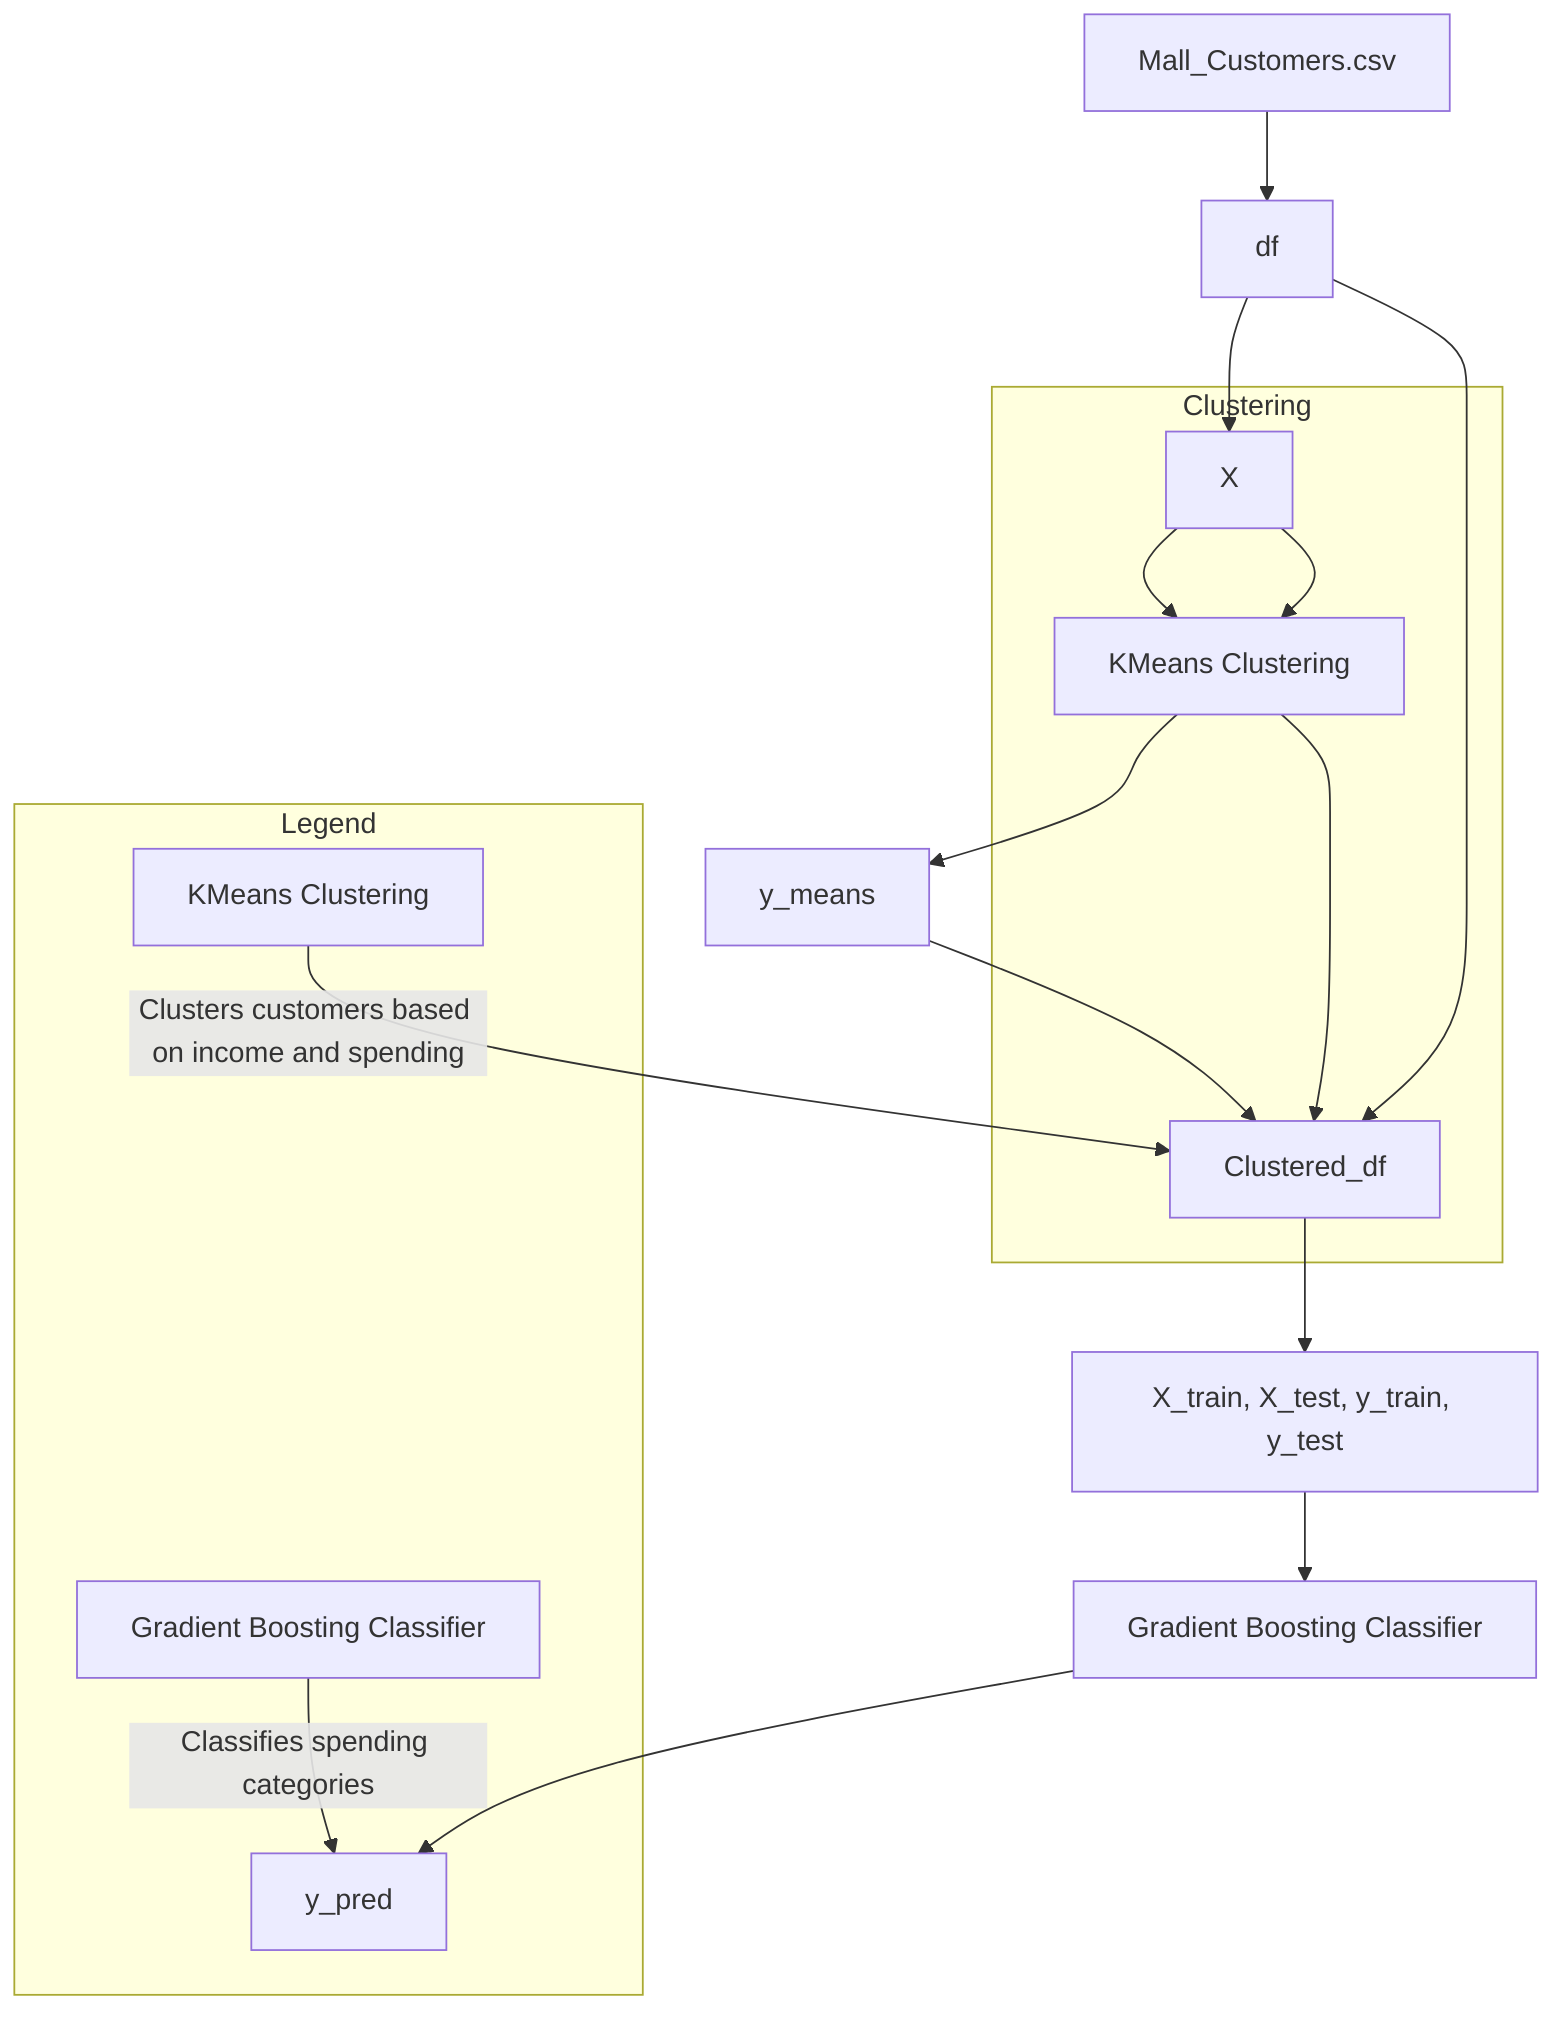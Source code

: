 flowchart TD
    %% Data Sources
    A["Mall_Customers.csv"] --> B["df"]
    
    %% Data Preparation
    B --> C["X"]
    C --> D["KMeans Clustering"]
    D --> E["y_means"]
    B --> F["Clustered_df"]
    E --> F
    
    %% Clustering
    subgraph Clustering
        C --> D
        D --> F
    end

    %% Train/Test Split
    F --> G["X_train, X_test, y_train, y_test"]
    G --> H["Gradient Boosting Classifier"]
    H --> I["y_pred"]

    %% Comments
    subgraph Legend
        KMeans["KMeans Clustering"] -- "Clusters customers based on income and spending" --> F
        GradientBoosting["Gradient Boosting Classifier"] -- "Classifies spending categories" --> I
    end